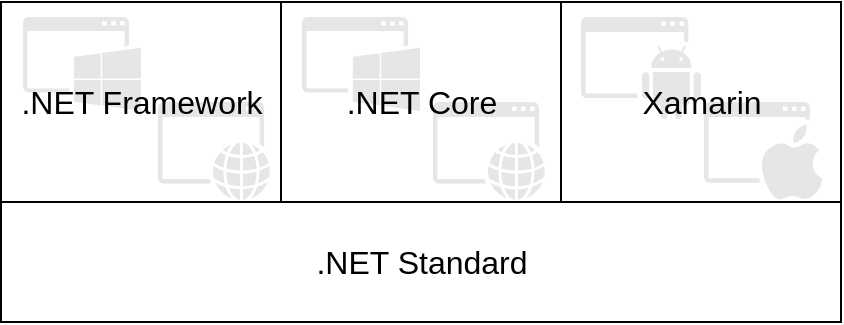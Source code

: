 <mxfile version="11.3.0" type="device" pages="1"><diagram id="C2C1fxdWvUItGNHxaLMi" name="Page-1"><mxGraphModel dx="1088" dy="928" grid="1" gridSize="10" guides="1" tooltips="1" connect="1" arrows="1" fold="1" page="1" pageScale="1" pageWidth="827" pageHeight="1169" math="0" shadow="0"><root><mxCell id="0"/><mxCell id="1" parent="0"/><mxCell id="y23o1u2eG0r9HPBMhl-j-10" value="" style="pointerEvents=1;shadow=0;dashed=0;html=1;strokeColor=none;fillColor=#E6E6E6;labelPosition=center;verticalLabelPosition=bottom;verticalAlign=top;outlineConnect=0;align=center;shape=mxgraph.office.concepts.application_web;" vertex="1" parent="1"><mxGeometry x="106" y="84" width="56" height="49" as="geometry"/></mxCell><mxCell id="y23o1u2eG0r9HPBMhl-j-7" value="" style="pointerEvents=1;shadow=0;dashed=0;html=1;strokeColor=none;fillColor=#E6E6E6;labelPosition=center;verticalLabelPosition=bottom;verticalAlign=top;outlineConnect=0;align=center;shape=mxgraph.office.concepts.application_android;" vertex="1" parent="1"><mxGeometry x="317.5" y="41.5" width="60" height="51" as="geometry"/></mxCell><mxCell id="y23o1u2eG0r9HPBMhl-j-6" value="" style="pointerEvents=1;shadow=0;dashed=0;html=1;strokeColor=none;fillColor=#E6E6E6;labelPosition=center;verticalLabelPosition=bottom;verticalAlign=top;outlineConnect=0;align=center;shape=mxgraph.office.concepts.application_ios;" vertex="1" parent="1"><mxGeometry x="379" y="84" width="59" height="49" as="geometry"/></mxCell><mxCell id="y23o1u2eG0r9HPBMhl-j-8" value="" style="pointerEvents=1;shadow=0;dashed=0;html=1;strokeColor=none;fillColor=#E6E6E6;labelPosition=center;verticalLabelPosition=bottom;verticalAlign=top;outlineConnect=0;align=center;shape=mxgraph.office.concepts.application_windows;" vertex="1" parent="1"><mxGeometry x="38.5" y="41.5" width="59" height="47" as="geometry"/></mxCell><mxCell id="y23o1u2eG0r9HPBMhl-j-2" value="&lt;font style=&quot;font-size: 16px&quot;&gt;.NET Standard&lt;/font&gt;" style="rounded=0;whiteSpace=wrap;html=1;fillColor=none;" vertex="1" parent="1"><mxGeometry x="27.5" y="134" width="420" height="60" as="geometry"/></mxCell><mxCell id="y23o1u2eG0r9HPBMhl-j-13" value="" style="pointerEvents=1;shadow=0;dashed=0;html=1;strokeColor=none;fillColor=#E6E6E6;labelPosition=center;verticalLabelPosition=bottom;verticalAlign=top;outlineConnect=0;align=center;shape=mxgraph.office.concepts.application_web;" vertex="1" parent="1"><mxGeometry x="243.5" y="84" width="56" height="49" as="geometry"/></mxCell><mxCell id="y23o1u2eG0r9HPBMhl-j-14" value="" style="pointerEvents=1;shadow=0;dashed=0;html=1;strokeColor=none;fillColor=#E6E6E6;labelPosition=center;verticalLabelPosition=bottom;verticalAlign=top;outlineConnect=0;align=center;shape=mxgraph.office.concepts.application_windows;" vertex="1" parent="1"><mxGeometry x="178" y="41.5" width="59" height="47" as="geometry"/></mxCell><mxCell id="y23o1u2eG0r9HPBMhl-j-5" value="&lt;font style=&quot;font-size: 16px&quot;&gt;Xamarin&lt;/font&gt;" style="rounded=0;whiteSpace=wrap;html=1;fillColor=none;" vertex="1" parent="1"><mxGeometry x="307.5" y="34" width="140" height="100" as="geometry"/></mxCell><mxCell id="y23o1u2eG0r9HPBMhl-j-3" value="&lt;font style=&quot;font-size: 16px&quot;&gt;.NET Framework&lt;/font&gt;" style="rounded=0;whiteSpace=wrap;html=1;fillColor=none;" vertex="1" parent="1"><mxGeometry x="27.5" y="34" width="140" height="100" as="geometry"/></mxCell><mxCell id="y23o1u2eG0r9HPBMhl-j-4" value="&lt;font style=&quot;font-size: 16px&quot;&gt;.NET Core&lt;/font&gt;" style="rounded=0;whiteSpace=wrap;html=1;fillColor=none;" vertex="1" parent="1"><mxGeometry x="167.5" y="34" width="140" height="100" as="geometry"/></mxCell></root></mxGraphModel></diagram></mxfile>